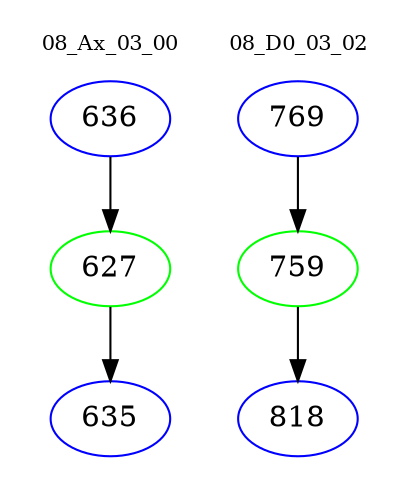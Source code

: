digraph{
subgraph cluster_0 {
color = white
label = "08_Ax_03_00";
fontsize=10;
T0_636 [label="636", color="blue"]
T0_636 -> T0_627 [color="black"]
T0_627 [label="627", color="green"]
T0_627 -> T0_635 [color="black"]
T0_635 [label="635", color="blue"]
}
subgraph cluster_1 {
color = white
label = "08_D0_03_02";
fontsize=10;
T1_769 [label="769", color="blue"]
T1_769 -> T1_759 [color="black"]
T1_759 [label="759", color="green"]
T1_759 -> T1_818 [color="black"]
T1_818 [label="818", color="blue"]
}
}
